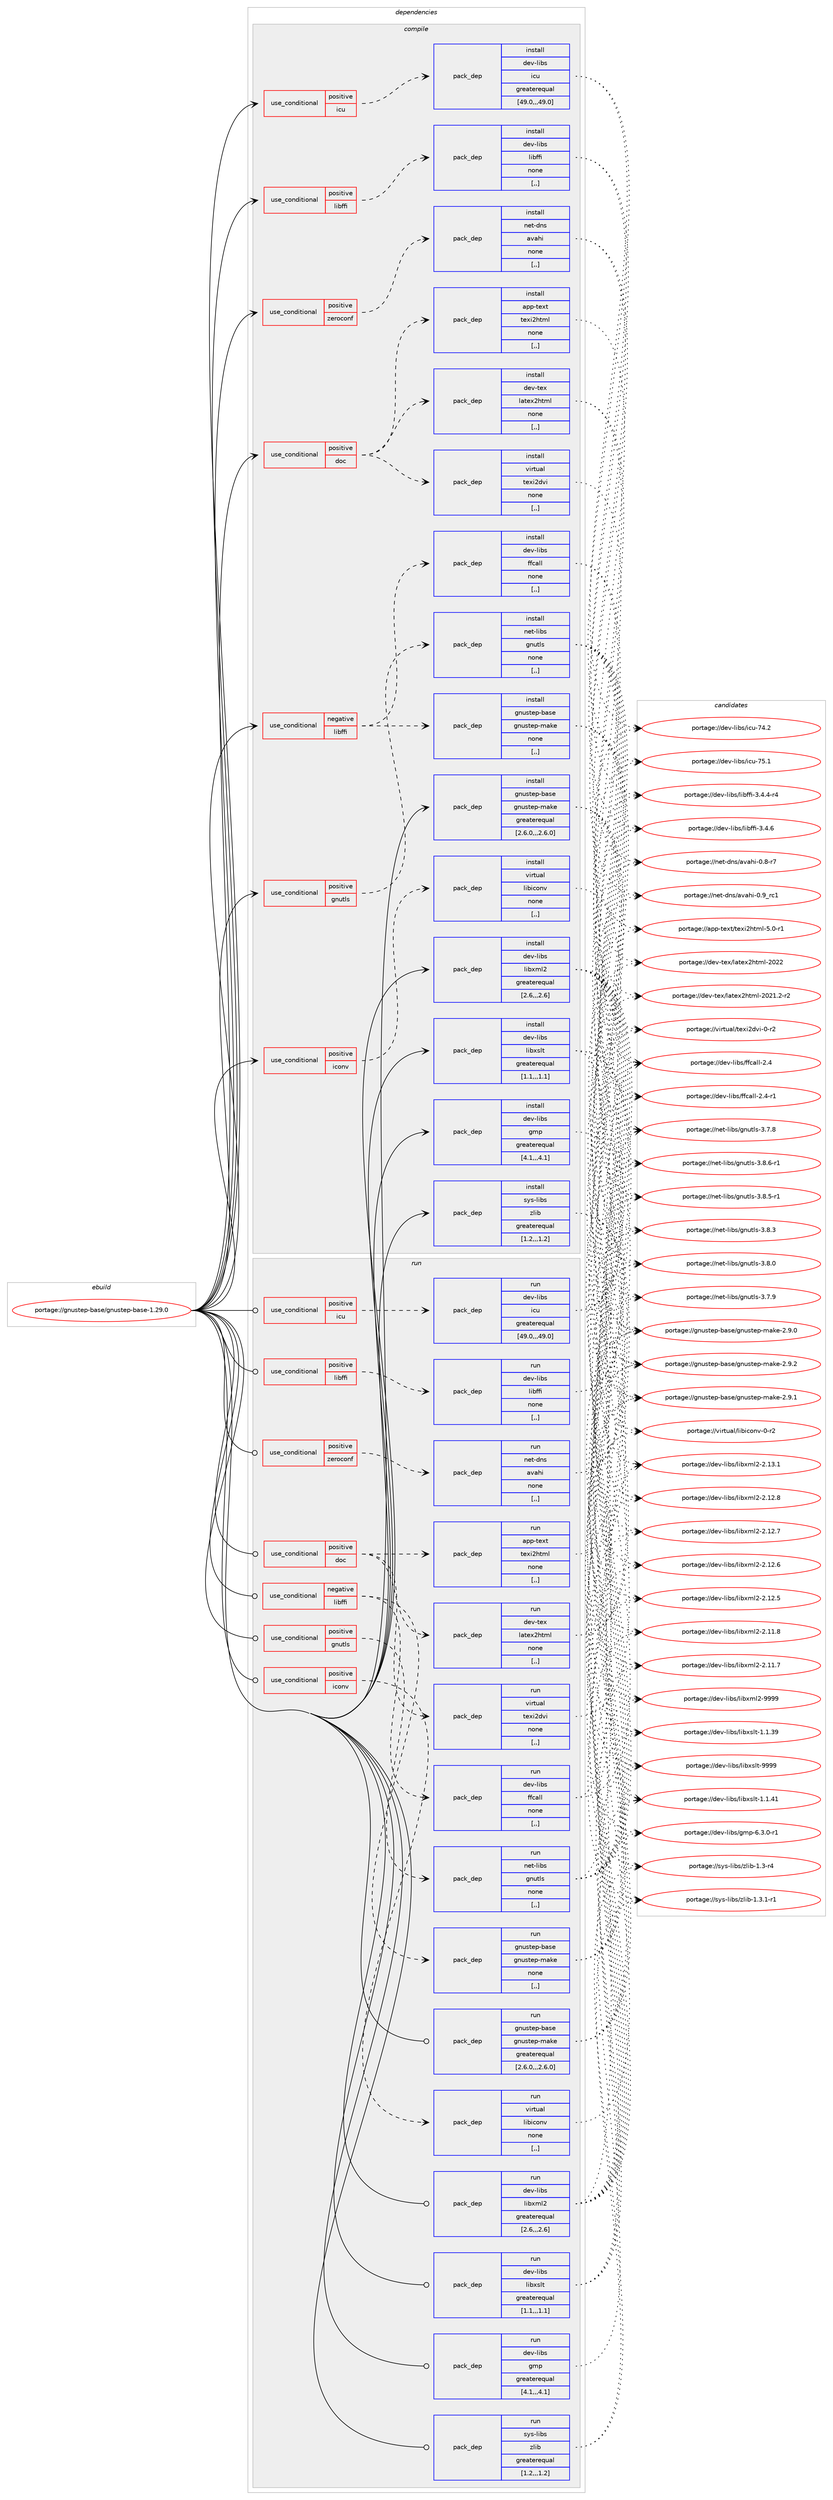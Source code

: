 digraph prolog {

# *************
# Graph options
# *************

newrank=true;
concentrate=true;
compound=true;
graph [rankdir=LR,fontname=Helvetica,fontsize=10,ranksep=1.5];#, ranksep=2.5, nodesep=0.2];
edge  [arrowhead=vee];
node  [fontname=Helvetica,fontsize=10];

# **********
# The ebuild
# **********

subgraph cluster_leftcol {
color=gray;
label=<<i>ebuild</i>>;
id [label="portage://gnustep-base/gnustep-base-1.29.0", color=red, width=4, href="../gnustep-base/gnustep-base-1.29.0.svg"];
}

# ****************
# The dependencies
# ****************

subgraph cluster_midcol {
color=gray;
label=<<i>dependencies</i>>;
subgraph cluster_compile {
fillcolor="#eeeeee";
style=filled;
label=<<i>compile</i>>;
subgraph cond66051 {
dependency241833 [label=<<TABLE BORDER="0" CELLBORDER="1" CELLSPACING="0" CELLPADDING="4"><TR><TD ROWSPAN="3" CELLPADDING="10">use_conditional</TD></TR><TR><TD>negative</TD></TR><TR><TD>libffi</TD></TR></TABLE>>, shape=none, color=red];
subgraph pack174243 {
dependency241834 [label=<<TABLE BORDER="0" CELLBORDER="1" CELLSPACING="0" CELLPADDING="4" WIDTH="220"><TR><TD ROWSPAN="6" CELLPADDING="30">pack_dep</TD></TR><TR><TD WIDTH="110">install</TD></TR><TR><TD>dev-libs</TD></TR><TR><TD>ffcall</TD></TR><TR><TD>none</TD></TR><TR><TD>[,,]</TD></TR></TABLE>>, shape=none, color=blue];
}
dependency241833:e -> dependency241834:w [weight=20,style="dashed",arrowhead="vee"];
subgraph pack174244 {
dependency241835 [label=<<TABLE BORDER="0" CELLBORDER="1" CELLSPACING="0" CELLPADDING="4" WIDTH="220"><TR><TD ROWSPAN="6" CELLPADDING="30">pack_dep</TD></TR><TR><TD WIDTH="110">install</TD></TR><TR><TD>gnustep-base</TD></TR><TR><TD>gnustep-make</TD></TR><TR><TD>none</TD></TR><TR><TD>[,,]</TD></TR></TABLE>>, shape=none, color=blue];
}
dependency241833:e -> dependency241835:w [weight=20,style="dashed",arrowhead="vee"];
}
id:e -> dependency241833:w [weight=20,style="solid",arrowhead="vee"];
subgraph cond66052 {
dependency241836 [label=<<TABLE BORDER="0" CELLBORDER="1" CELLSPACING="0" CELLPADDING="4"><TR><TD ROWSPAN="3" CELLPADDING="10">use_conditional</TD></TR><TR><TD>positive</TD></TR><TR><TD>doc</TD></TR></TABLE>>, shape=none, color=red];
subgraph pack174245 {
dependency241837 [label=<<TABLE BORDER="0" CELLBORDER="1" CELLSPACING="0" CELLPADDING="4" WIDTH="220"><TR><TD ROWSPAN="6" CELLPADDING="30">pack_dep</TD></TR><TR><TD WIDTH="110">install</TD></TR><TR><TD>virtual</TD></TR><TR><TD>texi2dvi</TD></TR><TR><TD>none</TD></TR><TR><TD>[,,]</TD></TR></TABLE>>, shape=none, color=blue];
}
dependency241836:e -> dependency241837:w [weight=20,style="dashed",arrowhead="vee"];
subgraph pack174246 {
dependency241838 [label=<<TABLE BORDER="0" CELLBORDER="1" CELLSPACING="0" CELLPADDING="4" WIDTH="220"><TR><TD ROWSPAN="6" CELLPADDING="30">pack_dep</TD></TR><TR><TD WIDTH="110">install</TD></TR><TR><TD>dev-tex</TD></TR><TR><TD>latex2html</TD></TR><TR><TD>none</TD></TR><TR><TD>[,,]</TD></TR></TABLE>>, shape=none, color=blue];
}
dependency241836:e -> dependency241838:w [weight=20,style="dashed",arrowhead="vee"];
subgraph pack174247 {
dependency241839 [label=<<TABLE BORDER="0" CELLBORDER="1" CELLSPACING="0" CELLPADDING="4" WIDTH="220"><TR><TD ROWSPAN="6" CELLPADDING="30">pack_dep</TD></TR><TR><TD WIDTH="110">install</TD></TR><TR><TD>app-text</TD></TR><TR><TD>texi2html</TD></TR><TR><TD>none</TD></TR><TR><TD>[,,]</TD></TR></TABLE>>, shape=none, color=blue];
}
dependency241836:e -> dependency241839:w [weight=20,style="dashed",arrowhead="vee"];
}
id:e -> dependency241836:w [weight=20,style="solid",arrowhead="vee"];
subgraph cond66053 {
dependency241840 [label=<<TABLE BORDER="0" CELLBORDER="1" CELLSPACING="0" CELLPADDING="4"><TR><TD ROWSPAN="3" CELLPADDING="10">use_conditional</TD></TR><TR><TD>positive</TD></TR><TR><TD>gnutls</TD></TR></TABLE>>, shape=none, color=red];
subgraph pack174248 {
dependency241841 [label=<<TABLE BORDER="0" CELLBORDER="1" CELLSPACING="0" CELLPADDING="4" WIDTH="220"><TR><TD ROWSPAN="6" CELLPADDING="30">pack_dep</TD></TR><TR><TD WIDTH="110">install</TD></TR><TR><TD>net-libs</TD></TR><TR><TD>gnutls</TD></TR><TR><TD>none</TD></TR><TR><TD>[,,]</TD></TR></TABLE>>, shape=none, color=blue];
}
dependency241840:e -> dependency241841:w [weight=20,style="dashed",arrowhead="vee"];
}
id:e -> dependency241840:w [weight=20,style="solid",arrowhead="vee"];
subgraph cond66054 {
dependency241842 [label=<<TABLE BORDER="0" CELLBORDER="1" CELLSPACING="0" CELLPADDING="4"><TR><TD ROWSPAN="3" CELLPADDING="10">use_conditional</TD></TR><TR><TD>positive</TD></TR><TR><TD>iconv</TD></TR></TABLE>>, shape=none, color=red];
subgraph pack174249 {
dependency241843 [label=<<TABLE BORDER="0" CELLBORDER="1" CELLSPACING="0" CELLPADDING="4" WIDTH="220"><TR><TD ROWSPAN="6" CELLPADDING="30">pack_dep</TD></TR><TR><TD WIDTH="110">install</TD></TR><TR><TD>virtual</TD></TR><TR><TD>libiconv</TD></TR><TR><TD>none</TD></TR><TR><TD>[,,]</TD></TR></TABLE>>, shape=none, color=blue];
}
dependency241842:e -> dependency241843:w [weight=20,style="dashed",arrowhead="vee"];
}
id:e -> dependency241842:w [weight=20,style="solid",arrowhead="vee"];
subgraph cond66055 {
dependency241844 [label=<<TABLE BORDER="0" CELLBORDER="1" CELLSPACING="0" CELLPADDING="4"><TR><TD ROWSPAN="3" CELLPADDING="10">use_conditional</TD></TR><TR><TD>positive</TD></TR><TR><TD>icu</TD></TR></TABLE>>, shape=none, color=red];
subgraph pack174250 {
dependency241845 [label=<<TABLE BORDER="0" CELLBORDER="1" CELLSPACING="0" CELLPADDING="4" WIDTH="220"><TR><TD ROWSPAN="6" CELLPADDING="30">pack_dep</TD></TR><TR><TD WIDTH="110">install</TD></TR><TR><TD>dev-libs</TD></TR><TR><TD>icu</TD></TR><TR><TD>greaterequal</TD></TR><TR><TD>[49.0,,,49.0]</TD></TR></TABLE>>, shape=none, color=blue];
}
dependency241844:e -> dependency241845:w [weight=20,style="dashed",arrowhead="vee"];
}
id:e -> dependency241844:w [weight=20,style="solid",arrowhead="vee"];
subgraph cond66056 {
dependency241846 [label=<<TABLE BORDER="0" CELLBORDER="1" CELLSPACING="0" CELLPADDING="4"><TR><TD ROWSPAN="3" CELLPADDING="10">use_conditional</TD></TR><TR><TD>positive</TD></TR><TR><TD>libffi</TD></TR></TABLE>>, shape=none, color=red];
subgraph pack174251 {
dependency241847 [label=<<TABLE BORDER="0" CELLBORDER="1" CELLSPACING="0" CELLPADDING="4" WIDTH="220"><TR><TD ROWSPAN="6" CELLPADDING="30">pack_dep</TD></TR><TR><TD WIDTH="110">install</TD></TR><TR><TD>dev-libs</TD></TR><TR><TD>libffi</TD></TR><TR><TD>none</TD></TR><TR><TD>[,,]</TD></TR></TABLE>>, shape=none, color=blue];
}
dependency241846:e -> dependency241847:w [weight=20,style="dashed",arrowhead="vee"];
}
id:e -> dependency241846:w [weight=20,style="solid",arrowhead="vee"];
subgraph cond66057 {
dependency241848 [label=<<TABLE BORDER="0" CELLBORDER="1" CELLSPACING="0" CELLPADDING="4"><TR><TD ROWSPAN="3" CELLPADDING="10">use_conditional</TD></TR><TR><TD>positive</TD></TR><TR><TD>zeroconf</TD></TR></TABLE>>, shape=none, color=red];
subgraph pack174252 {
dependency241849 [label=<<TABLE BORDER="0" CELLBORDER="1" CELLSPACING="0" CELLPADDING="4" WIDTH="220"><TR><TD ROWSPAN="6" CELLPADDING="30">pack_dep</TD></TR><TR><TD WIDTH="110">install</TD></TR><TR><TD>net-dns</TD></TR><TR><TD>avahi</TD></TR><TR><TD>none</TD></TR><TR><TD>[,,]</TD></TR></TABLE>>, shape=none, color=blue];
}
dependency241848:e -> dependency241849:w [weight=20,style="dashed",arrowhead="vee"];
}
id:e -> dependency241848:w [weight=20,style="solid",arrowhead="vee"];
subgraph pack174253 {
dependency241850 [label=<<TABLE BORDER="0" CELLBORDER="1" CELLSPACING="0" CELLPADDING="4" WIDTH="220"><TR><TD ROWSPAN="6" CELLPADDING="30">pack_dep</TD></TR><TR><TD WIDTH="110">install</TD></TR><TR><TD>dev-libs</TD></TR><TR><TD>gmp</TD></TR><TR><TD>greaterequal</TD></TR><TR><TD>[4.1,,,4.1]</TD></TR></TABLE>>, shape=none, color=blue];
}
id:e -> dependency241850:w [weight=20,style="solid",arrowhead="vee"];
subgraph pack174254 {
dependency241851 [label=<<TABLE BORDER="0" CELLBORDER="1" CELLSPACING="0" CELLPADDING="4" WIDTH="220"><TR><TD ROWSPAN="6" CELLPADDING="30">pack_dep</TD></TR><TR><TD WIDTH="110">install</TD></TR><TR><TD>dev-libs</TD></TR><TR><TD>libxml2</TD></TR><TR><TD>greaterequal</TD></TR><TR><TD>[2.6,,,2.6]</TD></TR></TABLE>>, shape=none, color=blue];
}
id:e -> dependency241851:w [weight=20,style="solid",arrowhead="vee"];
subgraph pack174255 {
dependency241852 [label=<<TABLE BORDER="0" CELLBORDER="1" CELLSPACING="0" CELLPADDING="4" WIDTH="220"><TR><TD ROWSPAN="6" CELLPADDING="30">pack_dep</TD></TR><TR><TD WIDTH="110">install</TD></TR><TR><TD>dev-libs</TD></TR><TR><TD>libxslt</TD></TR><TR><TD>greaterequal</TD></TR><TR><TD>[1.1,,,1.1]</TD></TR></TABLE>>, shape=none, color=blue];
}
id:e -> dependency241852:w [weight=20,style="solid",arrowhead="vee"];
subgraph pack174256 {
dependency241853 [label=<<TABLE BORDER="0" CELLBORDER="1" CELLSPACING="0" CELLPADDING="4" WIDTH="220"><TR><TD ROWSPAN="6" CELLPADDING="30">pack_dep</TD></TR><TR><TD WIDTH="110">install</TD></TR><TR><TD>gnustep-base</TD></TR><TR><TD>gnustep-make</TD></TR><TR><TD>greaterequal</TD></TR><TR><TD>[2.6.0,,,2.6.0]</TD></TR></TABLE>>, shape=none, color=blue];
}
id:e -> dependency241853:w [weight=20,style="solid",arrowhead="vee"];
subgraph pack174257 {
dependency241854 [label=<<TABLE BORDER="0" CELLBORDER="1" CELLSPACING="0" CELLPADDING="4" WIDTH="220"><TR><TD ROWSPAN="6" CELLPADDING="30">pack_dep</TD></TR><TR><TD WIDTH="110">install</TD></TR><TR><TD>sys-libs</TD></TR><TR><TD>zlib</TD></TR><TR><TD>greaterequal</TD></TR><TR><TD>[1.2,,,1.2]</TD></TR></TABLE>>, shape=none, color=blue];
}
id:e -> dependency241854:w [weight=20,style="solid",arrowhead="vee"];
}
subgraph cluster_compileandrun {
fillcolor="#eeeeee";
style=filled;
label=<<i>compile and run</i>>;
}
subgraph cluster_run {
fillcolor="#eeeeee";
style=filled;
label=<<i>run</i>>;
subgraph cond66058 {
dependency241855 [label=<<TABLE BORDER="0" CELLBORDER="1" CELLSPACING="0" CELLPADDING="4"><TR><TD ROWSPAN="3" CELLPADDING="10">use_conditional</TD></TR><TR><TD>negative</TD></TR><TR><TD>libffi</TD></TR></TABLE>>, shape=none, color=red];
subgraph pack174258 {
dependency241856 [label=<<TABLE BORDER="0" CELLBORDER="1" CELLSPACING="0" CELLPADDING="4" WIDTH="220"><TR><TD ROWSPAN="6" CELLPADDING="30">pack_dep</TD></TR><TR><TD WIDTH="110">run</TD></TR><TR><TD>dev-libs</TD></TR><TR><TD>ffcall</TD></TR><TR><TD>none</TD></TR><TR><TD>[,,]</TD></TR></TABLE>>, shape=none, color=blue];
}
dependency241855:e -> dependency241856:w [weight=20,style="dashed",arrowhead="vee"];
subgraph pack174259 {
dependency241857 [label=<<TABLE BORDER="0" CELLBORDER="1" CELLSPACING="0" CELLPADDING="4" WIDTH="220"><TR><TD ROWSPAN="6" CELLPADDING="30">pack_dep</TD></TR><TR><TD WIDTH="110">run</TD></TR><TR><TD>gnustep-base</TD></TR><TR><TD>gnustep-make</TD></TR><TR><TD>none</TD></TR><TR><TD>[,,]</TD></TR></TABLE>>, shape=none, color=blue];
}
dependency241855:e -> dependency241857:w [weight=20,style="dashed",arrowhead="vee"];
}
id:e -> dependency241855:w [weight=20,style="solid",arrowhead="odot"];
subgraph cond66059 {
dependency241858 [label=<<TABLE BORDER="0" CELLBORDER="1" CELLSPACING="0" CELLPADDING="4"><TR><TD ROWSPAN="3" CELLPADDING="10">use_conditional</TD></TR><TR><TD>positive</TD></TR><TR><TD>doc</TD></TR></TABLE>>, shape=none, color=red];
subgraph pack174260 {
dependency241859 [label=<<TABLE BORDER="0" CELLBORDER="1" CELLSPACING="0" CELLPADDING="4" WIDTH="220"><TR><TD ROWSPAN="6" CELLPADDING="30">pack_dep</TD></TR><TR><TD WIDTH="110">run</TD></TR><TR><TD>virtual</TD></TR><TR><TD>texi2dvi</TD></TR><TR><TD>none</TD></TR><TR><TD>[,,]</TD></TR></TABLE>>, shape=none, color=blue];
}
dependency241858:e -> dependency241859:w [weight=20,style="dashed",arrowhead="vee"];
subgraph pack174261 {
dependency241860 [label=<<TABLE BORDER="0" CELLBORDER="1" CELLSPACING="0" CELLPADDING="4" WIDTH="220"><TR><TD ROWSPAN="6" CELLPADDING="30">pack_dep</TD></TR><TR><TD WIDTH="110">run</TD></TR><TR><TD>dev-tex</TD></TR><TR><TD>latex2html</TD></TR><TR><TD>none</TD></TR><TR><TD>[,,]</TD></TR></TABLE>>, shape=none, color=blue];
}
dependency241858:e -> dependency241860:w [weight=20,style="dashed",arrowhead="vee"];
subgraph pack174262 {
dependency241861 [label=<<TABLE BORDER="0" CELLBORDER="1" CELLSPACING="0" CELLPADDING="4" WIDTH="220"><TR><TD ROWSPAN="6" CELLPADDING="30">pack_dep</TD></TR><TR><TD WIDTH="110">run</TD></TR><TR><TD>app-text</TD></TR><TR><TD>texi2html</TD></TR><TR><TD>none</TD></TR><TR><TD>[,,]</TD></TR></TABLE>>, shape=none, color=blue];
}
dependency241858:e -> dependency241861:w [weight=20,style="dashed",arrowhead="vee"];
}
id:e -> dependency241858:w [weight=20,style="solid",arrowhead="odot"];
subgraph cond66060 {
dependency241862 [label=<<TABLE BORDER="0" CELLBORDER="1" CELLSPACING="0" CELLPADDING="4"><TR><TD ROWSPAN="3" CELLPADDING="10">use_conditional</TD></TR><TR><TD>positive</TD></TR><TR><TD>gnutls</TD></TR></TABLE>>, shape=none, color=red];
subgraph pack174263 {
dependency241863 [label=<<TABLE BORDER="0" CELLBORDER="1" CELLSPACING="0" CELLPADDING="4" WIDTH="220"><TR><TD ROWSPAN="6" CELLPADDING="30">pack_dep</TD></TR><TR><TD WIDTH="110">run</TD></TR><TR><TD>net-libs</TD></TR><TR><TD>gnutls</TD></TR><TR><TD>none</TD></TR><TR><TD>[,,]</TD></TR></TABLE>>, shape=none, color=blue];
}
dependency241862:e -> dependency241863:w [weight=20,style="dashed",arrowhead="vee"];
}
id:e -> dependency241862:w [weight=20,style="solid",arrowhead="odot"];
subgraph cond66061 {
dependency241864 [label=<<TABLE BORDER="0" CELLBORDER="1" CELLSPACING="0" CELLPADDING="4"><TR><TD ROWSPAN="3" CELLPADDING="10">use_conditional</TD></TR><TR><TD>positive</TD></TR><TR><TD>iconv</TD></TR></TABLE>>, shape=none, color=red];
subgraph pack174264 {
dependency241865 [label=<<TABLE BORDER="0" CELLBORDER="1" CELLSPACING="0" CELLPADDING="4" WIDTH="220"><TR><TD ROWSPAN="6" CELLPADDING="30">pack_dep</TD></TR><TR><TD WIDTH="110">run</TD></TR><TR><TD>virtual</TD></TR><TR><TD>libiconv</TD></TR><TR><TD>none</TD></TR><TR><TD>[,,]</TD></TR></TABLE>>, shape=none, color=blue];
}
dependency241864:e -> dependency241865:w [weight=20,style="dashed",arrowhead="vee"];
}
id:e -> dependency241864:w [weight=20,style="solid",arrowhead="odot"];
subgraph cond66062 {
dependency241866 [label=<<TABLE BORDER="0" CELLBORDER="1" CELLSPACING="0" CELLPADDING="4"><TR><TD ROWSPAN="3" CELLPADDING="10">use_conditional</TD></TR><TR><TD>positive</TD></TR><TR><TD>icu</TD></TR></TABLE>>, shape=none, color=red];
subgraph pack174265 {
dependency241867 [label=<<TABLE BORDER="0" CELLBORDER="1" CELLSPACING="0" CELLPADDING="4" WIDTH="220"><TR><TD ROWSPAN="6" CELLPADDING="30">pack_dep</TD></TR><TR><TD WIDTH="110">run</TD></TR><TR><TD>dev-libs</TD></TR><TR><TD>icu</TD></TR><TR><TD>greaterequal</TD></TR><TR><TD>[49.0,,,49.0]</TD></TR></TABLE>>, shape=none, color=blue];
}
dependency241866:e -> dependency241867:w [weight=20,style="dashed",arrowhead="vee"];
}
id:e -> dependency241866:w [weight=20,style="solid",arrowhead="odot"];
subgraph cond66063 {
dependency241868 [label=<<TABLE BORDER="0" CELLBORDER="1" CELLSPACING="0" CELLPADDING="4"><TR><TD ROWSPAN="3" CELLPADDING="10">use_conditional</TD></TR><TR><TD>positive</TD></TR><TR><TD>libffi</TD></TR></TABLE>>, shape=none, color=red];
subgraph pack174266 {
dependency241869 [label=<<TABLE BORDER="0" CELLBORDER="1" CELLSPACING="0" CELLPADDING="4" WIDTH="220"><TR><TD ROWSPAN="6" CELLPADDING="30">pack_dep</TD></TR><TR><TD WIDTH="110">run</TD></TR><TR><TD>dev-libs</TD></TR><TR><TD>libffi</TD></TR><TR><TD>none</TD></TR><TR><TD>[,,]</TD></TR></TABLE>>, shape=none, color=blue];
}
dependency241868:e -> dependency241869:w [weight=20,style="dashed",arrowhead="vee"];
}
id:e -> dependency241868:w [weight=20,style="solid",arrowhead="odot"];
subgraph cond66064 {
dependency241870 [label=<<TABLE BORDER="0" CELLBORDER="1" CELLSPACING="0" CELLPADDING="4"><TR><TD ROWSPAN="3" CELLPADDING="10">use_conditional</TD></TR><TR><TD>positive</TD></TR><TR><TD>zeroconf</TD></TR></TABLE>>, shape=none, color=red];
subgraph pack174267 {
dependency241871 [label=<<TABLE BORDER="0" CELLBORDER="1" CELLSPACING="0" CELLPADDING="4" WIDTH="220"><TR><TD ROWSPAN="6" CELLPADDING="30">pack_dep</TD></TR><TR><TD WIDTH="110">run</TD></TR><TR><TD>net-dns</TD></TR><TR><TD>avahi</TD></TR><TR><TD>none</TD></TR><TR><TD>[,,]</TD></TR></TABLE>>, shape=none, color=blue];
}
dependency241870:e -> dependency241871:w [weight=20,style="dashed",arrowhead="vee"];
}
id:e -> dependency241870:w [weight=20,style="solid",arrowhead="odot"];
subgraph pack174268 {
dependency241872 [label=<<TABLE BORDER="0" CELLBORDER="1" CELLSPACING="0" CELLPADDING="4" WIDTH="220"><TR><TD ROWSPAN="6" CELLPADDING="30">pack_dep</TD></TR><TR><TD WIDTH="110">run</TD></TR><TR><TD>dev-libs</TD></TR><TR><TD>gmp</TD></TR><TR><TD>greaterequal</TD></TR><TR><TD>[4.1,,,4.1]</TD></TR></TABLE>>, shape=none, color=blue];
}
id:e -> dependency241872:w [weight=20,style="solid",arrowhead="odot"];
subgraph pack174269 {
dependency241873 [label=<<TABLE BORDER="0" CELLBORDER="1" CELLSPACING="0" CELLPADDING="4" WIDTH="220"><TR><TD ROWSPAN="6" CELLPADDING="30">pack_dep</TD></TR><TR><TD WIDTH="110">run</TD></TR><TR><TD>dev-libs</TD></TR><TR><TD>libxml2</TD></TR><TR><TD>greaterequal</TD></TR><TR><TD>[2.6,,,2.6]</TD></TR></TABLE>>, shape=none, color=blue];
}
id:e -> dependency241873:w [weight=20,style="solid",arrowhead="odot"];
subgraph pack174270 {
dependency241874 [label=<<TABLE BORDER="0" CELLBORDER="1" CELLSPACING="0" CELLPADDING="4" WIDTH="220"><TR><TD ROWSPAN="6" CELLPADDING="30">pack_dep</TD></TR><TR><TD WIDTH="110">run</TD></TR><TR><TD>dev-libs</TD></TR><TR><TD>libxslt</TD></TR><TR><TD>greaterequal</TD></TR><TR><TD>[1.1,,,1.1]</TD></TR></TABLE>>, shape=none, color=blue];
}
id:e -> dependency241874:w [weight=20,style="solid",arrowhead="odot"];
subgraph pack174271 {
dependency241875 [label=<<TABLE BORDER="0" CELLBORDER="1" CELLSPACING="0" CELLPADDING="4" WIDTH="220"><TR><TD ROWSPAN="6" CELLPADDING="30">pack_dep</TD></TR><TR><TD WIDTH="110">run</TD></TR><TR><TD>gnustep-base</TD></TR><TR><TD>gnustep-make</TD></TR><TR><TD>greaterequal</TD></TR><TR><TD>[2.6.0,,,2.6.0]</TD></TR></TABLE>>, shape=none, color=blue];
}
id:e -> dependency241875:w [weight=20,style="solid",arrowhead="odot"];
subgraph pack174272 {
dependency241876 [label=<<TABLE BORDER="0" CELLBORDER="1" CELLSPACING="0" CELLPADDING="4" WIDTH="220"><TR><TD ROWSPAN="6" CELLPADDING="30">pack_dep</TD></TR><TR><TD WIDTH="110">run</TD></TR><TR><TD>sys-libs</TD></TR><TR><TD>zlib</TD></TR><TR><TD>greaterequal</TD></TR><TR><TD>[1.2,,,1.2]</TD></TR></TABLE>>, shape=none, color=blue];
}
id:e -> dependency241876:w [weight=20,style="solid",arrowhead="odot"];
}
}

# **************
# The candidates
# **************

subgraph cluster_choices {
rank=same;
color=gray;
label=<<i>candidates</i>>;

subgraph choice174243 {
color=black;
nodesep=1;
choice1001011184510810598115471021029997108108455046524511449 [label="portage://dev-libs/ffcall-2.4-r1", color=red, width=4,href="../dev-libs/ffcall-2.4-r1.svg"];
choice100101118451081059811547102102999710810845504652 [label="portage://dev-libs/ffcall-2.4", color=red, width=4,href="../dev-libs/ffcall-2.4.svg"];
dependency241834:e -> choice1001011184510810598115471021029997108108455046524511449:w [style=dotted,weight="100"];
dependency241834:e -> choice100101118451081059811547102102999710810845504652:w [style=dotted,weight="100"];
}
subgraph choice174244 {
color=black;
nodesep=1;
choice103110117115116101112459897115101471031101171151161011124510997107101455046574650 [label="portage://gnustep-base/gnustep-make-2.9.2", color=red, width=4,href="../gnustep-base/gnustep-make-2.9.2.svg"];
choice103110117115116101112459897115101471031101171151161011124510997107101455046574649 [label="portage://gnustep-base/gnustep-make-2.9.1", color=red, width=4,href="../gnustep-base/gnustep-make-2.9.1.svg"];
choice103110117115116101112459897115101471031101171151161011124510997107101455046574648 [label="portage://gnustep-base/gnustep-make-2.9.0", color=red, width=4,href="../gnustep-base/gnustep-make-2.9.0.svg"];
dependency241835:e -> choice103110117115116101112459897115101471031101171151161011124510997107101455046574650:w [style=dotted,weight="100"];
dependency241835:e -> choice103110117115116101112459897115101471031101171151161011124510997107101455046574649:w [style=dotted,weight="100"];
dependency241835:e -> choice103110117115116101112459897115101471031101171151161011124510997107101455046574648:w [style=dotted,weight="100"];
}
subgraph choice174245 {
color=black;
nodesep=1;
choice11810511411611797108471161011201055010011810545484511450 [label="portage://virtual/texi2dvi-0-r2", color=red, width=4,href="../virtual/texi2dvi-0-r2.svg"];
dependency241837:e -> choice11810511411611797108471161011201055010011810545484511450:w [style=dotted,weight="100"];
}
subgraph choice174246 {
color=black;
nodesep=1;
choice100101118451161011204710897116101120501041161091084550485050 [label="portage://dev-tex/latex2html-2022", color=red, width=4,href="../dev-tex/latex2html-2022.svg"];
choice10010111845116101120471089711610112050104116109108455048504946504511450 [label="portage://dev-tex/latex2html-2021.2-r2", color=red, width=4,href="../dev-tex/latex2html-2021.2-r2.svg"];
dependency241838:e -> choice100101118451161011204710897116101120501041161091084550485050:w [style=dotted,weight="100"];
dependency241838:e -> choice10010111845116101120471089711610112050104116109108455048504946504511450:w [style=dotted,weight="100"];
}
subgraph choice174247 {
color=black;
nodesep=1;
choice97112112451161011201164711610112010550104116109108455346484511449 [label="portage://app-text/texi2html-5.0-r1", color=red, width=4,href="../app-text/texi2html-5.0-r1.svg"];
dependency241839:e -> choice97112112451161011201164711610112010550104116109108455346484511449:w [style=dotted,weight="100"];
}
subgraph choice174248 {
color=black;
nodesep=1;
choice1101011164510810598115471031101171161081154551465646544511449 [label="portage://net-libs/gnutls-3.8.6-r1", color=red, width=4,href="../net-libs/gnutls-3.8.6-r1.svg"];
choice1101011164510810598115471031101171161081154551465646534511449 [label="portage://net-libs/gnutls-3.8.5-r1", color=red, width=4,href="../net-libs/gnutls-3.8.5-r1.svg"];
choice110101116451081059811547103110117116108115455146564651 [label="portage://net-libs/gnutls-3.8.3", color=red, width=4,href="../net-libs/gnutls-3.8.3.svg"];
choice110101116451081059811547103110117116108115455146564648 [label="portage://net-libs/gnutls-3.8.0", color=red, width=4,href="../net-libs/gnutls-3.8.0.svg"];
choice110101116451081059811547103110117116108115455146554657 [label="portage://net-libs/gnutls-3.7.9", color=red, width=4,href="../net-libs/gnutls-3.7.9.svg"];
choice110101116451081059811547103110117116108115455146554656 [label="portage://net-libs/gnutls-3.7.8", color=red, width=4,href="../net-libs/gnutls-3.7.8.svg"];
dependency241841:e -> choice1101011164510810598115471031101171161081154551465646544511449:w [style=dotted,weight="100"];
dependency241841:e -> choice1101011164510810598115471031101171161081154551465646534511449:w [style=dotted,weight="100"];
dependency241841:e -> choice110101116451081059811547103110117116108115455146564651:w [style=dotted,weight="100"];
dependency241841:e -> choice110101116451081059811547103110117116108115455146564648:w [style=dotted,weight="100"];
dependency241841:e -> choice110101116451081059811547103110117116108115455146554657:w [style=dotted,weight="100"];
dependency241841:e -> choice110101116451081059811547103110117116108115455146554656:w [style=dotted,weight="100"];
}
subgraph choice174249 {
color=black;
nodesep=1;
choice1181051141161179710847108105981059911111011845484511450 [label="portage://virtual/libiconv-0-r2", color=red, width=4,href="../virtual/libiconv-0-r2.svg"];
dependency241843:e -> choice1181051141161179710847108105981059911111011845484511450:w [style=dotted,weight="100"];
}
subgraph choice174250 {
color=black;
nodesep=1;
choice100101118451081059811547105991174555534649 [label="portage://dev-libs/icu-75.1", color=red, width=4,href="../dev-libs/icu-75.1.svg"];
choice100101118451081059811547105991174555524650 [label="portage://dev-libs/icu-74.2", color=red, width=4,href="../dev-libs/icu-74.2.svg"];
dependency241845:e -> choice100101118451081059811547105991174555534649:w [style=dotted,weight="100"];
dependency241845:e -> choice100101118451081059811547105991174555524650:w [style=dotted,weight="100"];
}
subgraph choice174251 {
color=black;
nodesep=1;
choice10010111845108105981154710810598102102105455146524654 [label="portage://dev-libs/libffi-3.4.6", color=red, width=4,href="../dev-libs/libffi-3.4.6.svg"];
choice100101118451081059811547108105981021021054551465246524511452 [label="portage://dev-libs/libffi-3.4.4-r4", color=red, width=4,href="../dev-libs/libffi-3.4.4-r4.svg"];
dependency241847:e -> choice10010111845108105981154710810598102102105455146524654:w [style=dotted,weight="100"];
dependency241847:e -> choice100101118451081059811547108105981021021054551465246524511452:w [style=dotted,weight="100"];
}
subgraph choice174252 {
color=black;
nodesep=1;
choice1101011164510011011547971189710410545484657951149949 [label="portage://net-dns/avahi-0.9_rc1", color=red, width=4,href="../net-dns/avahi-0.9_rc1.svg"];
choice11010111645100110115479711897104105454846564511455 [label="portage://net-dns/avahi-0.8-r7", color=red, width=4,href="../net-dns/avahi-0.8-r7.svg"];
dependency241849:e -> choice1101011164510011011547971189710410545484657951149949:w [style=dotted,weight="100"];
dependency241849:e -> choice11010111645100110115479711897104105454846564511455:w [style=dotted,weight="100"];
}
subgraph choice174253 {
color=black;
nodesep=1;
choice1001011184510810598115471031091124554465146484511449 [label="portage://dev-libs/gmp-6.3.0-r1", color=red, width=4,href="../dev-libs/gmp-6.3.0-r1.svg"];
dependency241850:e -> choice1001011184510810598115471031091124554465146484511449:w [style=dotted,weight="100"];
}
subgraph choice174254 {
color=black;
nodesep=1;
choice10010111845108105981154710810598120109108504557575757 [label="portage://dev-libs/libxml2-9999", color=red, width=4,href="../dev-libs/libxml2-9999.svg"];
choice100101118451081059811547108105981201091085045504649514649 [label="portage://dev-libs/libxml2-2.13.1", color=red, width=4,href="../dev-libs/libxml2-2.13.1.svg"];
choice100101118451081059811547108105981201091085045504649504656 [label="portage://dev-libs/libxml2-2.12.8", color=red, width=4,href="../dev-libs/libxml2-2.12.8.svg"];
choice100101118451081059811547108105981201091085045504649504655 [label="portage://dev-libs/libxml2-2.12.7", color=red, width=4,href="../dev-libs/libxml2-2.12.7.svg"];
choice100101118451081059811547108105981201091085045504649504654 [label="portage://dev-libs/libxml2-2.12.6", color=red, width=4,href="../dev-libs/libxml2-2.12.6.svg"];
choice100101118451081059811547108105981201091085045504649504653 [label="portage://dev-libs/libxml2-2.12.5", color=red, width=4,href="../dev-libs/libxml2-2.12.5.svg"];
choice100101118451081059811547108105981201091085045504649494656 [label="portage://dev-libs/libxml2-2.11.8", color=red, width=4,href="../dev-libs/libxml2-2.11.8.svg"];
choice100101118451081059811547108105981201091085045504649494655 [label="portage://dev-libs/libxml2-2.11.7", color=red, width=4,href="../dev-libs/libxml2-2.11.7.svg"];
dependency241851:e -> choice10010111845108105981154710810598120109108504557575757:w [style=dotted,weight="100"];
dependency241851:e -> choice100101118451081059811547108105981201091085045504649514649:w [style=dotted,weight="100"];
dependency241851:e -> choice100101118451081059811547108105981201091085045504649504656:w [style=dotted,weight="100"];
dependency241851:e -> choice100101118451081059811547108105981201091085045504649504655:w [style=dotted,weight="100"];
dependency241851:e -> choice100101118451081059811547108105981201091085045504649504654:w [style=dotted,weight="100"];
dependency241851:e -> choice100101118451081059811547108105981201091085045504649504653:w [style=dotted,weight="100"];
dependency241851:e -> choice100101118451081059811547108105981201091085045504649494656:w [style=dotted,weight="100"];
dependency241851:e -> choice100101118451081059811547108105981201091085045504649494655:w [style=dotted,weight="100"];
}
subgraph choice174255 {
color=black;
nodesep=1;
choice100101118451081059811547108105981201151081164557575757 [label="portage://dev-libs/libxslt-9999", color=red, width=4,href="../dev-libs/libxslt-9999.svg"];
choice1001011184510810598115471081059812011510811645494649465249 [label="portage://dev-libs/libxslt-1.1.41", color=red, width=4,href="../dev-libs/libxslt-1.1.41.svg"];
choice1001011184510810598115471081059812011510811645494649465157 [label="portage://dev-libs/libxslt-1.1.39", color=red, width=4,href="../dev-libs/libxslt-1.1.39.svg"];
dependency241852:e -> choice100101118451081059811547108105981201151081164557575757:w [style=dotted,weight="100"];
dependency241852:e -> choice1001011184510810598115471081059812011510811645494649465249:w [style=dotted,weight="100"];
dependency241852:e -> choice1001011184510810598115471081059812011510811645494649465157:w [style=dotted,weight="100"];
}
subgraph choice174256 {
color=black;
nodesep=1;
choice103110117115116101112459897115101471031101171151161011124510997107101455046574650 [label="portage://gnustep-base/gnustep-make-2.9.2", color=red, width=4,href="../gnustep-base/gnustep-make-2.9.2.svg"];
choice103110117115116101112459897115101471031101171151161011124510997107101455046574649 [label="portage://gnustep-base/gnustep-make-2.9.1", color=red, width=4,href="../gnustep-base/gnustep-make-2.9.1.svg"];
choice103110117115116101112459897115101471031101171151161011124510997107101455046574648 [label="portage://gnustep-base/gnustep-make-2.9.0", color=red, width=4,href="../gnustep-base/gnustep-make-2.9.0.svg"];
dependency241853:e -> choice103110117115116101112459897115101471031101171151161011124510997107101455046574650:w [style=dotted,weight="100"];
dependency241853:e -> choice103110117115116101112459897115101471031101171151161011124510997107101455046574649:w [style=dotted,weight="100"];
dependency241853:e -> choice103110117115116101112459897115101471031101171151161011124510997107101455046574648:w [style=dotted,weight="100"];
}
subgraph choice174257 {
color=black;
nodesep=1;
choice115121115451081059811547122108105984549465146494511449 [label="portage://sys-libs/zlib-1.3.1-r1", color=red, width=4,href="../sys-libs/zlib-1.3.1-r1.svg"];
choice11512111545108105981154712210810598454946514511452 [label="portage://sys-libs/zlib-1.3-r4", color=red, width=4,href="../sys-libs/zlib-1.3-r4.svg"];
dependency241854:e -> choice115121115451081059811547122108105984549465146494511449:w [style=dotted,weight="100"];
dependency241854:e -> choice11512111545108105981154712210810598454946514511452:w [style=dotted,weight="100"];
}
subgraph choice174258 {
color=black;
nodesep=1;
choice1001011184510810598115471021029997108108455046524511449 [label="portage://dev-libs/ffcall-2.4-r1", color=red, width=4,href="../dev-libs/ffcall-2.4-r1.svg"];
choice100101118451081059811547102102999710810845504652 [label="portage://dev-libs/ffcall-2.4", color=red, width=4,href="../dev-libs/ffcall-2.4.svg"];
dependency241856:e -> choice1001011184510810598115471021029997108108455046524511449:w [style=dotted,weight="100"];
dependency241856:e -> choice100101118451081059811547102102999710810845504652:w [style=dotted,weight="100"];
}
subgraph choice174259 {
color=black;
nodesep=1;
choice103110117115116101112459897115101471031101171151161011124510997107101455046574650 [label="portage://gnustep-base/gnustep-make-2.9.2", color=red, width=4,href="../gnustep-base/gnustep-make-2.9.2.svg"];
choice103110117115116101112459897115101471031101171151161011124510997107101455046574649 [label="portage://gnustep-base/gnustep-make-2.9.1", color=red, width=4,href="../gnustep-base/gnustep-make-2.9.1.svg"];
choice103110117115116101112459897115101471031101171151161011124510997107101455046574648 [label="portage://gnustep-base/gnustep-make-2.9.0", color=red, width=4,href="../gnustep-base/gnustep-make-2.9.0.svg"];
dependency241857:e -> choice103110117115116101112459897115101471031101171151161011124510997107101455046574650:w [style=dotted,weight="100"];
dependency241857:e -> choice103110117115116101112459897115101471031101171151161011124510997107101455046574649:w [style=dotted,weight="100"];
dependency241857:e -> choice103110117115116101112459897115101471031101171151161011124510997107101455046574648:w [style=dotted,weight="100"];
}
subgraph choice174260 {
color=black;
nodesep=1;
choice11810511411611797108471161011201055010011810545484511450 [label="portage://virtual/texi2dvi-0-r2", color=red, width=4,href="../virtual/texi2dvi-0-r2.svg"];
dependency241859:e -> choice11810511411611797108471161011201055010011810545484511450:w [style=dotted,weight="100"];
}
subgraph choice174261 {
color=black;
nodesep=1;
choice100101118451161011204710897116101120501041161091084550485050 [label="portage://dev-tex/latex2html-2022", color=red, width=4,href="../dev-tex/latex2html-2022.svg"];
choice10010111845116101120471089711610112050104116109108455048504946504511450 [label="portage://dev-tex/latex2html-2021.2-r2", color=red, width=4,href="../dev-tex/latex2html-2021.2-r2.svg"];
dependency241860:e -> choice100101118451161011204710897116101120501041161091084550485050:w [style=dotted,weight="100"];
dependency241860:e -> choice10010111845116101120471089711610112050104116109108455048504946504511450:w [style=dotted,weight="100"];
}
subgraph choice174262 {
color=black;
nodesep=1;
choice97112112451161011201164711610112010550104116109108455346484511449 [label="portage://app-text/texi2html-5.0-r1", color=red, width=4,href="../app-text/texi2html-5.0-r1.svg"];
dependency241861:e -> choice97112112451161011201164711610112010550104116109108455346484511449:w [style=dotted,weight="100"];
}
subgraph choice174263 {
color=black;
nodesep=1;
choice1101011164510810598115471031101171161081154551465646544511449 [label="portage://net-libs/gnutls-3.8.6-r1", color=red, width=4,href="../net-libs/gnutls-3.8.6-r1.svg"];
choice1101011164510810598115471031101171161081154551465646534511449 [label="portage://net-libs/gnutls-3.8.5-r1", color=red, width=4,href="../net-libs/gnutls-3.8.5-r1.svg"];
choice110101116451081059811547103110117116108115455146564651 [label="portage://net-libs/gnutls-3.8.3", color=red, width=4,href="../net-libs/gnutls-3.8.3.svg"];
choice110101116451081059811547103110117116108115455146564648 [label="portage://net-libs/gnutls-3.8.0", color=red, width=4,href="../net-libs/gnutls-3.8.0.svg"];
choice110101116451081059811547103110117116108115455146554657 [label="portage://net-libs/gnutls-3.7.9", color=red, width=4,href="../net-libs/gnutls-3.7.9.svg"];
choice110101116451081059811547103110117116108115455146554656 [label="portage://net-libs/gnutls-3.7.8", color=red, width=4,href="../net-libs/gnutls-3.7.8.svg"];
dependency241863:e -> choice1101011164510810598115471031101171161081154551465646544511449:w [style=dotted,weight="100"];
dependency241863:e -> choice1101011164510810598115471031101171161081154551465646534511449:w [style=dotted,weight="100"];
dependency241863:e -> choice110101116451081059811547103110117116108115455146564651:w [style=dotted,weight="100"];
dependency241863:e -> choice110101116451081059811547103110117116108115455146564648:w [style=dotted,weight="100"];
dependency241863:e -> choice110101116451081059811547103110117116108115455146554657:w [style=dotted,weight="100"];
dependency241863:e -> choice110101116451081059811547103110117116108115455146554656:w [style=dotted,weight="100"];
}
subgraph choice174264 {
color=black;
nodesep=1;
choice1181051141161179710847108105981059911111011845484511450 [label="portage://virtual/libiconv-0-r2", color=red, width=4,href="../virtual/libiconv-0-r2.svg"];
dependency241865:e -> choice1181051141161179710847108105981059911111011845484511450:w [style=dotted,weight="100"];
}
subgraph choice174265 {
color=black;
nodesep=1;
choice100101118451081059811547105991174555534649 [label="portage://dev-libs/icu-75.1", color=red, width=4,href="../dev-libs/icu-75.1.svg"];
choice100101118451081059811547105991174555524650 [label="portage://dev-libs/icu-74.2", color=red, width=4,href="../dev-libs/icu-74.2.svg"];
dependency241867:e -> choice100101118451081059811547105991174555534649:w [style=dotted,weight="100"];
dependency241867:e -> choice100101118451081059811547105991174555524650:w [style=dotted,weight="100"];
}
subgraph choice174266 {
color=black;
nodesep=1;
choice10010111845108105981154710810598102102105455146524654 [label="portage://dev-libs/libffi-3.4.6", color=red, width=4,href="../dev-libs/libffi-3.4.6.svg"];
choice100101118451081059811547108105981021021054551465246524511452 [label="portage://dev-libs/libffi-3.4.4-r4", color=red, width=4,href="../dev-libs/libffi-3.4.4-r4.svg"];
dependency241869:e -> choice10010111845108105981154710810598102102105455146524654:w [style=dotted,weight="100"];
dependency241869:e -> choice100101118451081059811547108105981021021054551465246524511452:w [style=dotted,weight="100"];
}
subgraph choice174267 {
color=black;
nodesep=1;
choice1101011164510011011547971189710410545484657951149949 [label="portage://net-dns/avahi-0.9_rc1", color=red, width=4,href="../net-dns/avahi-0.9_rc1.svg"];
choice11010111645100110115479711897104105454846564511455 [label="portage://net-dns/avahi-0.8-r7", color=red, width=4,href="../net-dns/avahi-0.8-r7.svg"];
dependency241871:e -> choice1101011164510011011547971189710410545484657951149949:w [style=dotted,weight="100"];
dependency241871:e -> choice11010111645100110115479711897104105454846564511455:w [style=dotted,weight="100"];
}
subgraph choice174268 {
color=black;
nodesep=1;
choice1001011184510810598115471031091124554465146484511449 [label="portage://dev-libs/gmp-6.3.0-r1", color=red, width=4,href="../dev-libs/gmp-6.3.0-r1.svg"];
dependency241872:e -> choice1001011184510810598115471031091124554465146484511449:w [style=dotted,weight="100"];
}
subgraph choice174269 {
color=black;
nodesep=1;
choice10010111845108105981154710810598120109108504557575757 [label="portage://dev-libs/libxml2-9999", color=red, width=4,href="../dev-libs/libxml2-9999.svg"];
choice100101118451081059811547108105981201091085045504649514649 [label="portage://dev-libs/libxml2-2.13.1", color=red, width=4,href="../dev-libs/libxml2-2.13.1.svg"];
choice100101118451081059811547108105981201091085045504649504656 [label="portage://dev-libs/libxml2-2.12.8", color=red, width=4,href="../dev-libs/libxml2-2.12.8.svg"];
choice100101118451081059811547108105981201091085045504649504655 [label="portage://dev-libs/libxml2-2.12.7", color=red, width=4,href="../dev-libs/libxml2-2.12.7.svg"];
choice100101118451081059811547108105981201091085045504649504654 [label="portage://dev-libs/libxml2-2.12.6", color=red, width=4,href="../dev-libs/libxml2-2.12.6.svg"];
choice100101118451081059811547108105981201091085045504649504653 [label="portage://dev-libs/libxml2-2.12.5", color=red, width=4,href="../dev-libs/libxml2-2.12.5.svg"];
choice100101118451081059811547108105981201091085045504649494656 [label="portage://dev-libs/libxml2-2.11.8", color=red, width=4,href="../dev-libs/libxml2-2.11.8.svg"];
choice100101118451081059811547108105981201091085045504649494655 [label="portage://dev-libs/libxml2-2.11.7", color=red, width=4,href="../dev-libs/libxml2-2.11.7.svg"];
dependency241873:e -> choice10010111845108105981154710810598120109108504557575757:w [style=dotted,weight="100"];
dependency241873:e -> choice100101118451081059811547108105981201091085045504649514649:w [style=dotted,weight="100"];
dependency241873:e -> choice100101118451081059811547108105981201091085045504649504656:w [style=dotted,weight="100"];
dependency241873:e -> choice100101118451081059811547108105981201091085045504649504655:w [style=dotted,weight="100"];
dependency241873:e -> choice100101118451081059811547108105981201091085045504649504654:w [style=dotted,weight="100"];
dependency241873:e -> choice100101118451081059811547108105981201091085045504649504653:w [style=dotted,weight="100"];
dependency241873:e -> choice100101118451081059811547108105981201091085045504649494656:w [style=dotted,weight="100"];
dependency241873:e -> choice100101118451081059811547108105981201091085045504649494655:w [style=dotted,weight="100"];
}
subgraph choice174270 {
color=black;
nodesep=1;
choice100101118451081059811547108105981201151081164557575757 [label="portage://dev-libs/libxslt-9999", color=red, width=4,href="../dev-libs/libxslt-9999.svg"];
choice1001011184510810598115471081059812011510811645494649465249 [label="portage://dev-libs/libxslt-1.1.41", color=red, width=4,href="../dev-libs/libxslt-1.1.41.svg"];
choice1001011184510810598115471081059812011510811645494649465157 [label="portage://dev-libs/libxslt-1.1.39", color=red, width=4,href="../dev-libs/libxslt-1.1.39.svg"];
dependency241874:e -> choice100101118451081059811547108105981201151081164557575757:w [style=dotted,weight="100"];
dependency241874:e -> choice1001011184510810598115471081059812011510811645494649465249:w [style=dotted,weight="100"];
dependency241874:e -> choice1001011184510810598115471081059812011510811645494649465157:w [style=dotted,weight="100"];
}
subgraph choice174271 {
color=black;
nodesep=1;
choice103110117115116101112459897115101471031101171151161011124510997107101455046574650 [label="portage://gnustep-base/gnustep-make-2.9.2", color=red, width=4,href="../gnustep-base/gnustep-make-2.9.2.svg"];
choice103110117115116101112459897115101471031101171151161011124510997107101455046574649 [label="portage://gnustep-base/gnustep-make-2.9.1", color=red, width=4,href="../gnustep-base/gnustep-make-2.9.1.svg"];
choice103110117115116101112459897115101471031101171151161011124510997107101455046574648 [label="portage://gnustep-base/gnustep-make-2.9.0", color=red, width=4,href="../gnustep-base/gnustep-make-2.9.0.svg"];
dependency241875:e -> choice103110117115116101112459897115101471031101171151161011124510997107101455046574650:w [style=dotted,weight="100"];
dependency241875:e -> choice103110117115116101112459897115101471031101171151161011124510997107101455046574649:w [style=dotted,weight="100"];
dependency241875:e -> choice103110117115116101112459897115101471031101171151161011124510997107101455046574648:w [style=dotted,weight="100"];
}
subgraph choice174272 {
color=black;
nodesep=1;
choice115121115451081059811547122108105984549465146494511449 [label="portage://sys-libs/zlib-1.3.1-r1", color=red, width=4,href="../sys-libs/zlib-1.3.1-r1.svg"];
choice11512111545108105981154712210810598454946514511452 [label="portage://sys-libs/zlib-1.3-r4", color=red, width=4,href="../sys-libs/zlib-1.3-r4.svg"];
dependency241876:e -> choice115121115451081059811547122108105984549465146494511449:w [style=dotted,weight="100"];
dependency241876:e -> choice11512111545108105981154712210810598454946514511452:w [style=dotted,weight="100"];
}
}

}
